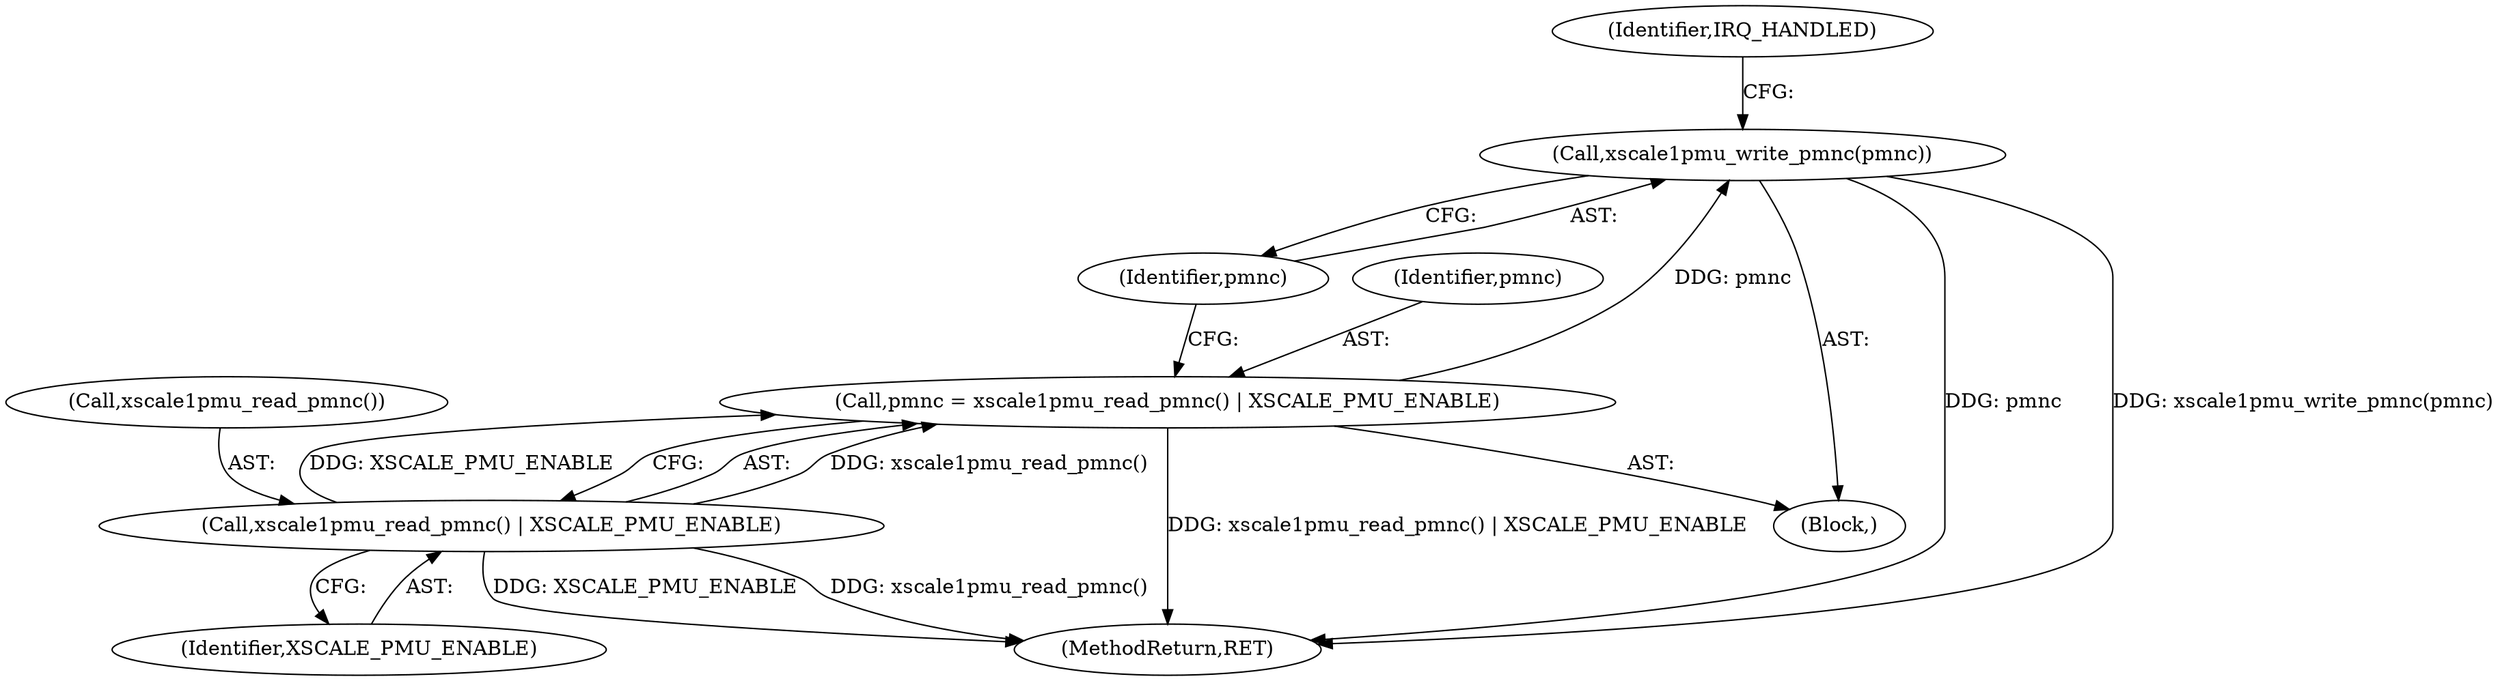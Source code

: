 digraph "0_linux_a8b0ca17b80e92faab46ee7179ba9e99ccb61233_2@API" {
"1000215" [label="(Call,xscale1pmu_write_pmnc(pmnc))"];
"1000210" [label="(Call,pmnc = xscale1pmu_read_pmnc() | XSCALE_PMU_ENABLE)"];
"1000212" [label="(Call,xscale1pmu_read_pmnc() | XSCALE_PMU_ENABLE)"];
"1000212" [label="(Call,xscale1pmu_read_pmnc() | XSCALE_PMU_ENABLE)"];
"1000213" [label="(Call,xscale1pmu_read_pmnc())"];
"1000216" [label="(Identifier,pmnc)"];
"1000106" [label="(Block,)"];
"1000214" [label="(Identifier,XSCALE_PMU_ENABLE)"];
"1000219" [label="(MethodReturn,RET)"];
"1000211" [label="(Identifier,pmnc)"];
"1000215" [label="(Call,xscale1pmu_write_pmnc(pmnc))"];
"1000218" [label="(Identifier,IRQ_HANDLED)"];
"1000210" [label="(Call,pmnc = xscale1pmu_read_pmnc() | XSCALE_PMU_ENABLE)"];
"1000215" -> "1000106"  [label="AST: "];
"1000215" -> "1000216"  [label="CFG: "];
"1000216" -> "1000215"  [label="AST: "];
"1000218" -> "1000215"  [label="CFG: "];
"1000215" -> "1000219"  [label="DDG: pmnc"];
"1000215" -> "1000219"  [label="DDG: xscale1pmu_write_pmnc(pmnc)"];
"1000210" -> "1000215"  [label="DDG: pmnc"];
"1000210" -> "1000106"  [label="AST: "];
"1000210" -> "1000212"  [label="CFG: "];
"1000211" -> "1000210"  [label="AST: "];
"1000212" -> "1000210"  [label="AST: "];
"1000216" -> "1000210"  [label="CFG: "];
"1000210" -> "1000219"  [label="DDG: xscale1pmu_read_pmnc() | XSCALE_PMU_ENABLE"];
"1000212" -> "1000210"  [label="DDG: xscale1pmu_read_pmnc()"];
"1000212" -> "1000210"  [label="DDG: XSCALE_PMU_ENABLE"];
"1000212" -> "1000214"  [label="CFG: "];
"1000213" -> "1000212"  [label="AST: "];
"1000214" -> "1000212"  [label="AST: "];
"1000212" -> "1000219"  [label="DDG: XSCALE_PMU_ENABLE"];
"1000212" -> "1000219"  [label="DDG: xscale1pmu_read_pmnc()"];
}

